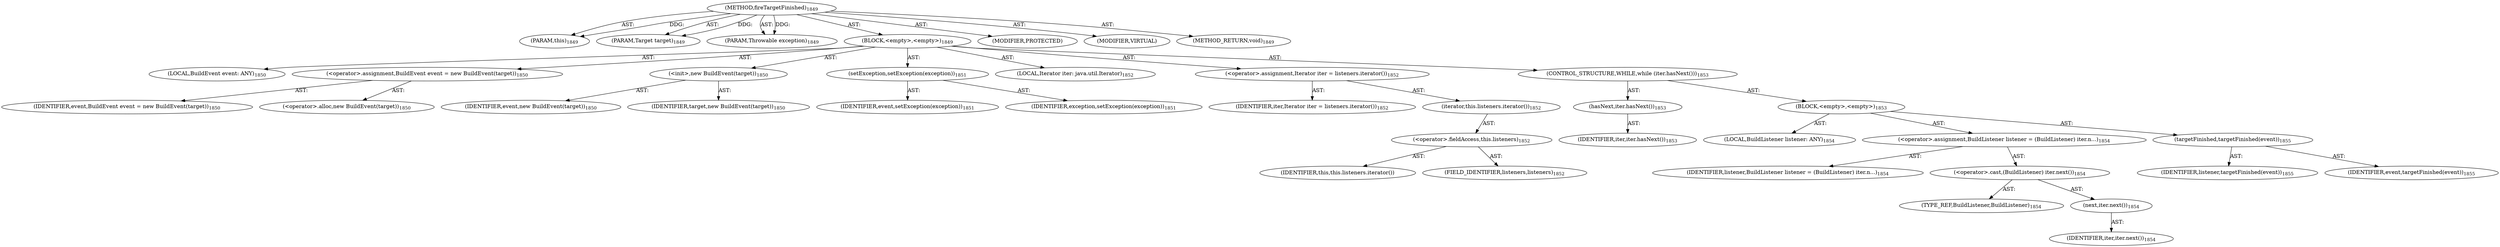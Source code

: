 digraph "fireTargetFinished" {  
"111669149785" [label = <(METHOD,fireTargetFinished)<SUB>1849</SUB>> ]
"115964117200" [label = <(PARAM,this)<SUB>1849</SUB>> ]
"115964117201" [label = <(PARAM,Target target)<SUB>1849</SUB>> ]
"115964117202" [label = <(PARAM,Throwable exception)<SUB>1849</SUB>> ]
"25769803957" [label = <(BLOCK,&lt;empty&gt;,&lt;empty&gt;)<SUB>1849</SUB>> ]
"94489280598" [label = <(LOCAL,BuildEvent event: ANY)<SUB>1850</SUB>> ]
"30064771772" [label = <(&lt;operator&gt;.assignment,BuildEvent event = new BuildEvent(target))<SUB>1850</SUB>> ]
"68719477448" [label = <(IDENTIFIER,event,BuildEvent event = new BuildEvent(target))<SUB>1850</SUB>> ]
"30064771773" [label = <(&lt;operator&gt;.alloc,new BuildEvent(target))<SUB>1850</SUB>> ]
"30064771774" [label = <(&lt;init&gt;,new BuildEvent(target))<SUB>1850</SUB>> ]
"68719477449" [label = <(IDENTIFIER,event,new BuildEvent(target))<SUB>1850</SUB>> ]
"68719477450" [label = <(IDENTIFIER,target,new BuildEvent(target))<SUB>1850</SUB>> ]
"30064771775" [label = <(setException,setException(exception))<SUB>1851</SUB>> ]
"68719477451" [label = <(IDENTIFIER,event,setException(exception))<SUB>1851</SUB>> ]
"68719477452" [label = <(IDENTIFIER,exception,setException(exception))<SUB>1851</SUB>> ]
"94489280599" [label = <(LOCAL,Iterator iter: java.util.Iterator)<SUB>1852</SUB>> ]
"30064771776" [label = <(&lt;operator&gt;.assignment,Iterator iter = listeners.iterator())<SUB>1852</SUB>> ]
"68719477453" [label = <(IDENTIFIER,iter,Iterator iter = listeners.iterator())<SUB>1852</SUB>> ]
"30064771777" [label = <(iterator,this.listeners.iterator())<SUB>1852</SUB>> ]
"30064771778" [label = <(&lt;operator&gt;.fieldAccess,this.listeners)<SUB>1852</SUB>> ]
"68719477454" [label = <(IDENTIFIER,this,this.listeners.iterator())> ]
"55834574971" [label = <(FIELD_IDENTIFIER,listeners,listeners)<SUB>1852</SUB>> ]
"47244640329" [label = <(CONTROL_STRUCTURE,WHILE,while (iter.hasNext()))<SUB>1853</SUB>> ]
"30064771779" [label = <(hasNext,iter.hasNext())<SUB>1853</SUB>> ]
"68719477455" [label = <(IDENTIFIER,iter,iter.hasNext())<SUB>1853</SUB>> ]
"25769803958" [label = <(BLOCK,&lt;empty&gt;,&lt;empty&gt;)<SUB>1853</SUB>> ]
"94489280600" [label = <(LOCAL,BuildListener listener: ANY)<SUB>1854</SUB>> ]
"30064771780" [label = <(&lt;operator&gt;.assignment,BuildListener listener = (BuildListener) iter.n...)<SUB>1854</SUB>> ]
"68719477456" [label = <(IDENTIFIER,listener,BuildListener listener = (BuildListener) iter.n...)<SUB>1854</SUB>> ]
"30064771781" [label = <(&lt;operator&gt;.cast,(BuildListener) iter.next())<SUB>1854</SUB>> ]
"180388626476" [label = <(TYPE_REF,BuildListener,BuildListener)<SUB>1854</SUB>> ]
"30064771782" [label = <(next,iter.next())<SUB>1854</SUB>> ]
"68719477457" [label = <(IDENTIFIER,iter,iter.next())<SUB>1854</SUB>> ]
"30064771783" [label = <(targetFinished,targetFinished(event))<SUB>1855</SUB>> ]
"68719477458" [label = <(IDENTIFIER,listener,targetFinished(event))<SUB>1855</SUB>> ]
"68719477459" [label = <(IDENTIFIER,event,targetFinished(event))<SUB>1855</SUB>> ]
"133143986402" [label = <(MODIFIER,PROTECTED)> ]
"133143986403" [label = <(MODIFIER,VIRTUAL)> ]
"128849018969" [label = <(METHOD_RETURN,void)<SUB>1849</SUB>> ]
  "111669149785" -> "115964117200"  [ label = "AST: "] 
  "111669149785" -> "115964117201"  [ label = "AST: "] 
  "111669149785" -> "115964117202"  [ label = "AST: "] 
  "111669149785" -> "25769803957"  [ label = "AST: "] 
  "111669149785" -> "133143986402"  [ label = "AST: "] 
  "111669149785" -> "133143986403"  [ label = "AST: "] 
  "111669149785" -> "128849018969"  [ label = "AST: "] 
  "25769803957" -> "94489280598"  [ label = "AST: "] 
  "25769803957" -> "30064771772"  [ label = "AST: "] 
  "25769803957" -> "30064771774"  [ label = "AST: "] 
  "25769803957" -> "30064771775"  [ label = "AST: "] 
  "25769803957" -> "94489280599"  [ label = "AST: "] 
  "25769803957" -> "30064771776"  [ label = "AST: "] 
  "25769803957" -> "47244640329"  [ label = "AST: "] 
  "30064771772" -> "68719477448"  [ label = "AST: "] 
  "30064771772" -> "30064771773"  [ label = "AST: "] 
  "30064771774" -> "68719477449"  [ label = "AST: "] 
  "30064771774" -> "68719477450"  [ label = "AST: "] 
  "30064771775" -> "68719477451"  [ label = "AST: "] 
  "30064771775" -> "68719477452"  [ label = "AST: "] 
  "30064771776" -> "68719477453"  [ label = "AST: "] 
  "30064771776" -> "30064771777"  [ label = "AST: "] 
  "30064771777" -> "30064771778"  [ label = "AST: "] 
  "30064771778" -> "68719477454"  [ label = "AST: "] 
  "30064771778" -> "55834574971"  [ label = "AST: "] 
  "47244640329" -> "30064771779"  [ label = "AST: "] 
  "47244640329" -> "25769803958"  [ label = "AST: "] 
  "30064771779" -> "68719477455"  [ label = "AST: "] 
  "25769803958" -> "94489280600"  [ label = "AST: "] 
  "25769803958" -> "30064771780"  [ label = "AST: "] 
  "25769803958" -> "30064771783"  [ label = "AST: "] 
  "30064771780" -> "68719477456"  [ label = "AST: "] 
  "30064771780" -> "30064771781"  [ label = "AST: "] 
  "30064771781" -> "180388626476"  [ label = "AST: "] 
  "30064771781" -> "30064771782"  [ label = "AST: "] 
  "30064771782" -> "68719477457"  [ label = "AST: "] 
  "30064771783" -> "68719477458"  [ label = "AST: "] 
  "30064771783" -> "68719477459"  [ label = "AST: "] 
  "111669149785" -> "115964117200"  [ label = "DDG: "] 
  "111669149785" -> "115964117201"  [ label = "DDG: "] 
  "111669149785" -> "115964117202"  [ label = "DDG: "] 
}
